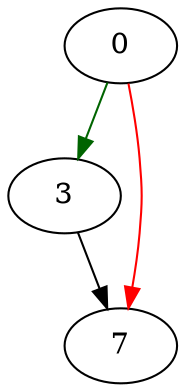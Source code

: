 strict digraph "cached_umask" {
	// Node definitions.
	0 [entry=true];
	3;
	7;

	// Edge definitions.
	0 -> 3 [
		color=darkgreen
		cond=true
	];
	0 -> 7 [
		color=red
		cond=false
	];
	3 -> 7;
}